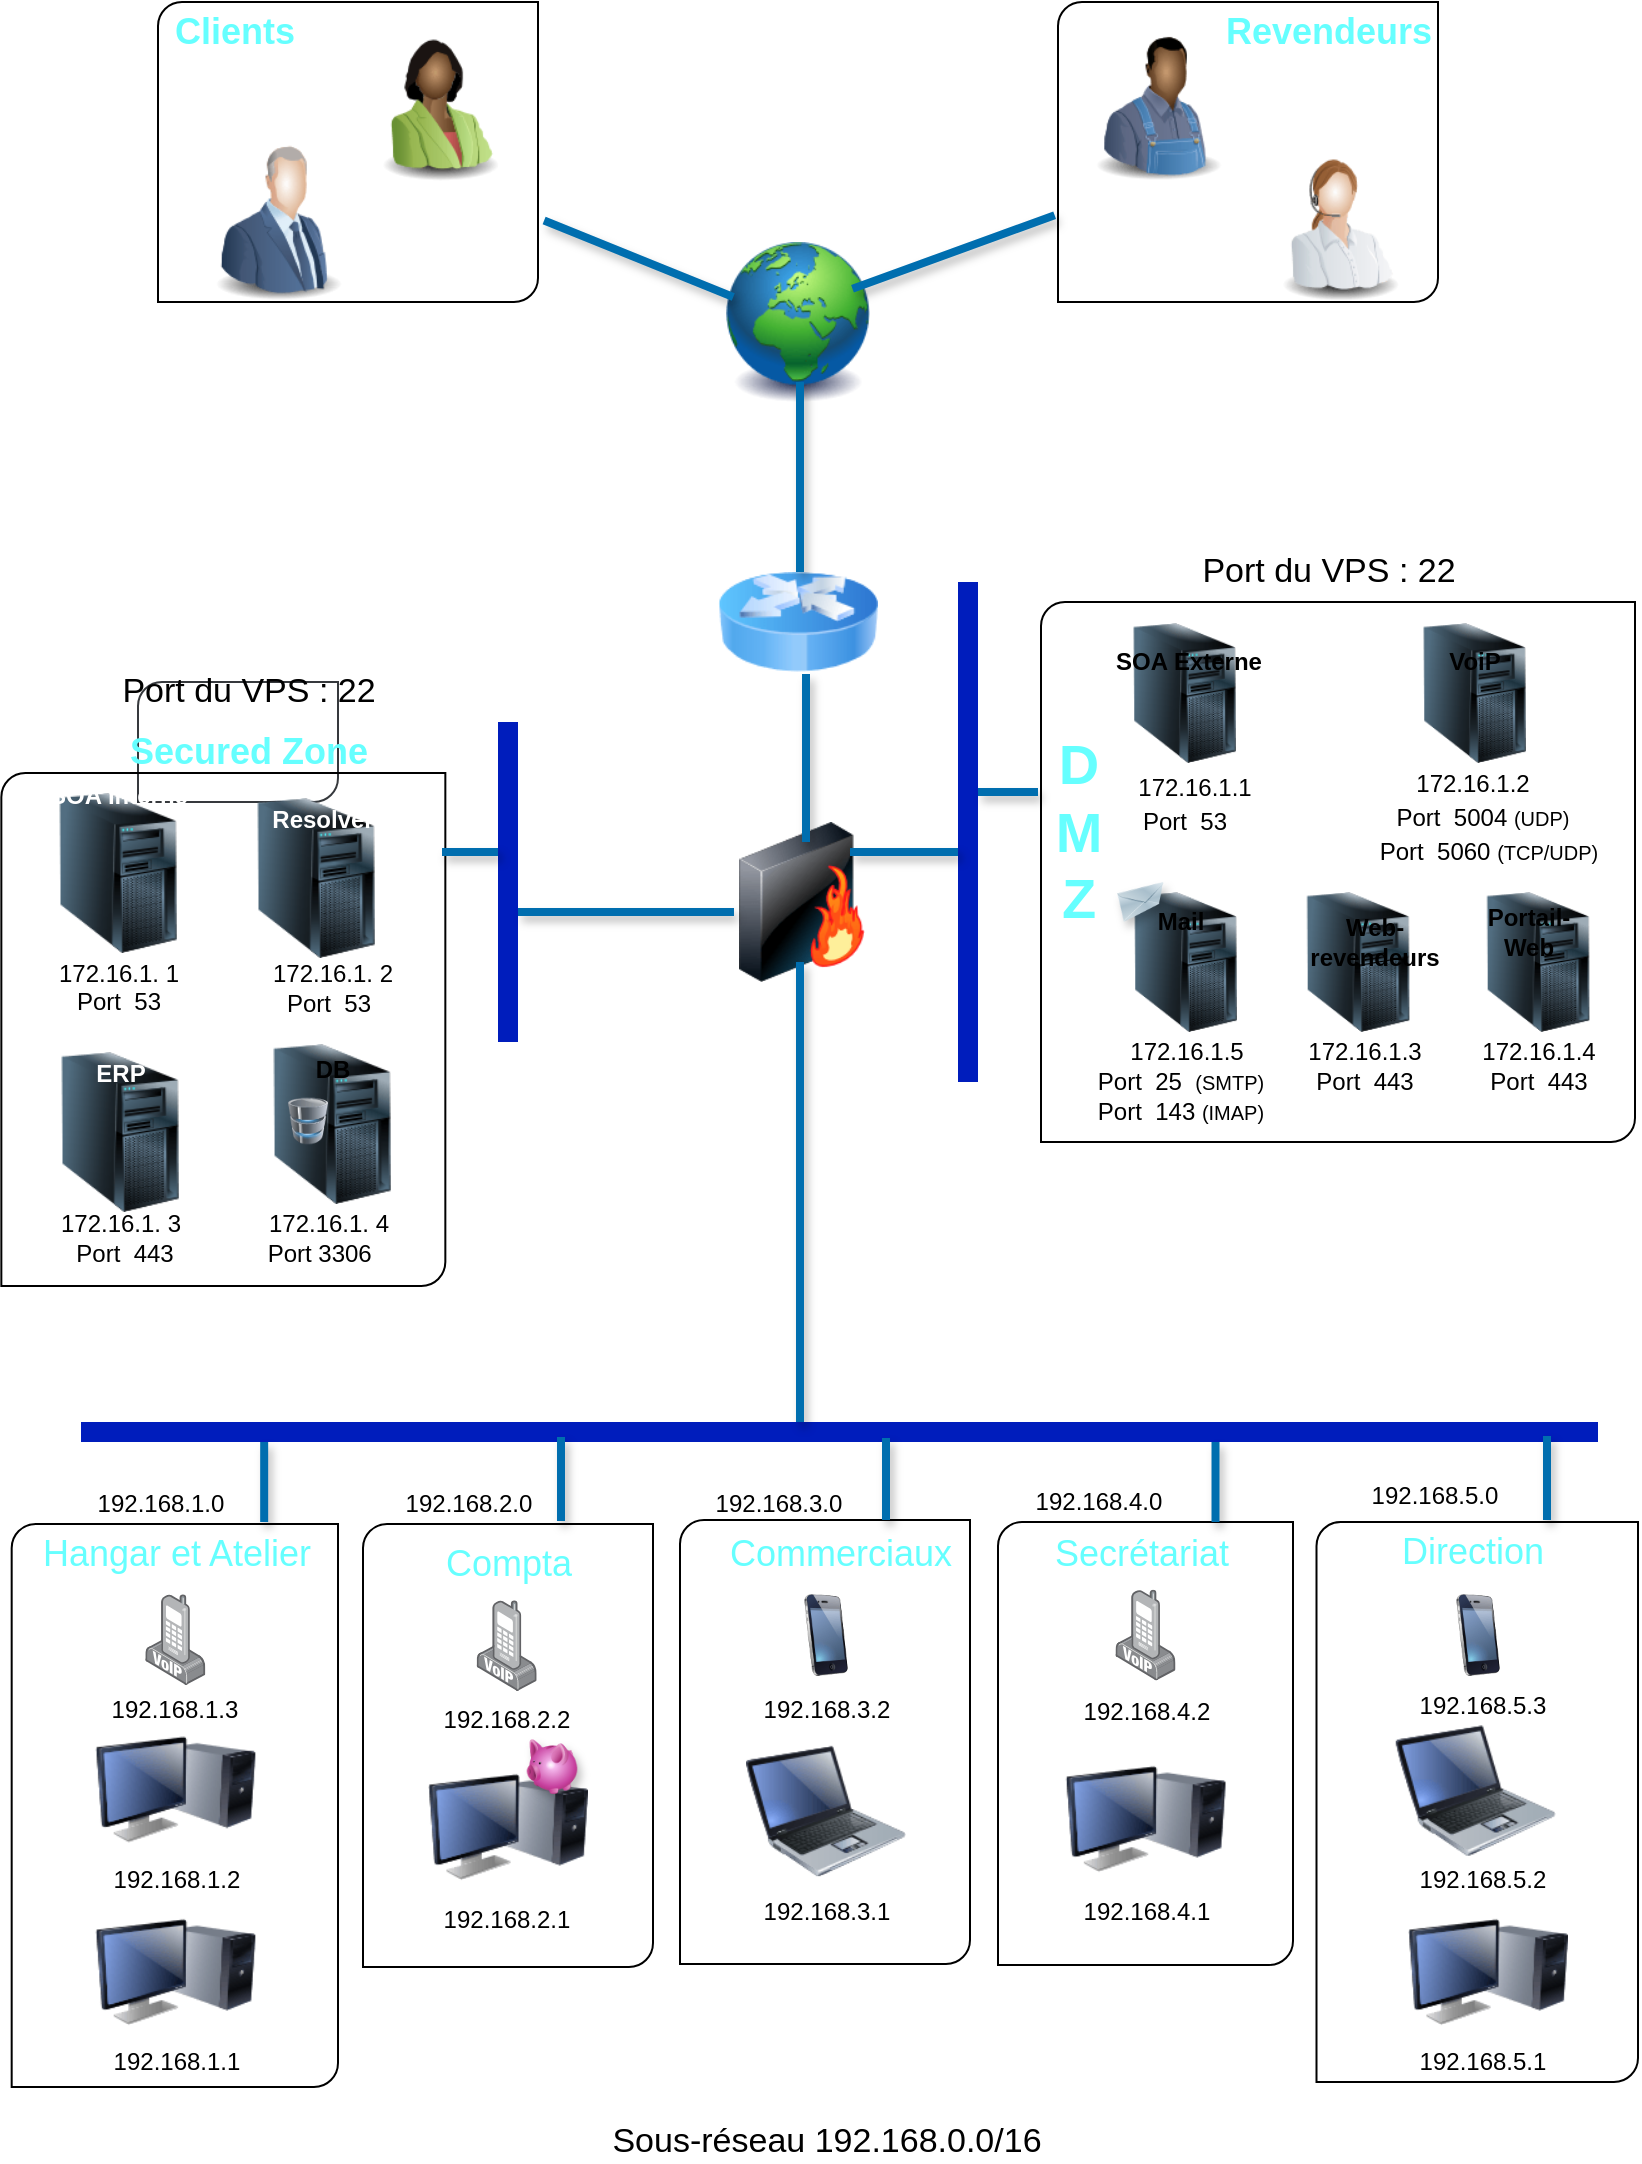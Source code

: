 <mxfile>
    <diagram id="BTGCz34x97Jdm9kKE40l" name="Page-1">
        <mxGraphModel dx="1204" dy="910" grid="1" gridSize="10" guides="1" tooltips="1" connect="1" arrows="1" fold="1" page="1" pageScale="1" pageWidth="827" pageHeight="1169" background="none" math="0" shadow="0">
            <root>
                <mxCell id="0"/>
                <mxCell id="1" parent="0"/>
                <mxCell id="4" value="" style="image;html=1;image=img/lib/clip_art/computers/Server_Tower_128x128.png;rounded=0;" parent="1" vertex="1">
                    <mxGeometry x="20" y="405.5" width="80" height="80" as="geometry"/>
                </mxCell>
                <mxCell id="5" value="" style="image;html=1;image=img/lib/clip_art/computers/Server_Tower_128x128.png;rounded=0;" parent="1" vertex="1">
                    <mxGeometry x="127" y="531" width="80" height="80" as="geometry"/>
                </mxCell>
                <mxCell id="13" value="" style="image;html=1;image=img/lib/clip_art/general/Earth_globe_128x128.png;rounded=0;" parent="1" vertex="1">
                    <mxGeometry x="360" y="130" width="80" height="80" as="geometry"/>
                </mxCell>
                <mxCell id="14" value="" style="image;html=1;image=img/lib/clip_art/networking/Router_Icon_128x128.png;rounded=0;" parent="1" vertex="1">
                    <mxGeometry x="360" y="280" width="80" height="80" as="geometry"/>
                </mxCell>
                <mxCell id="19" value="" style="image;html=1;image=img/lib/clip_art/networking/Firewall-page1_128x128.png;rounded=0;" parent="1" vertex="1">
                    <mxGeometry x="360" y="420" width="84" height="80" as="geometry"/>
                </mxCell>
                <mxCell id="43" value="" style="image;html=1;image=img/lib/clip_art/computers/Server_Tower_128x128.png;rounded=0;" parent="1" vertex="1">
                    <mxGeometry x="21" y="535" width="80" height="80" as="geometry"/>
                </mxCell>
                <mxCell id="46" value="" style="verticalLabelPosition=bottom;verticalAlign=top;html=1;shape=mxgraph.basic.diag_round_rect;dx=6;textOpacity=0;rounded=0;" parent="1" vertex="1">
                    <mxGeometry x="80" y="10" width="190" height="150" as="geometry"/>
                </mxCell>
                <mxCell id="48" value="" style="image;html=1;image=img/lib/clip_art/people/Suit_Woman_Green_Black_128x128.png;rounded=0;" parent="1" vertex="1">
                    <mxGeometry x="180" y="20" width="80" height="80" as="geometry"/>
                </mxCell>
                <mxCell id="49" value="" style="image;html=1;image=img/lib/clip_art/people/Suit_Man_Blue_128x128.png;rounded=0;" parent="1" vertex="1">
                    <mxGeometry x="100" y="80" width="80" height="80" as="geometry"/>
                </mxCell>
                <mxCell id="51" value="" style="verticalLabelPosition=bottom;verticalAlign=top;html=1;shape=mxgraph.basic.diag_round_rect;dx=6;textOpacity=0;rounded=0;" parent="1" vertex="1">
                    <mxGeometry x="530" y="10" width="190" height="150" as="geometry"/>
                </mxCell>
                <mxCell id="52" value="" style="image;html=1;image=img/lib/clip_art/people/Farmer_Man_Black_128x128.png;rounded=0;" parent="1" vertex="1">
                    <mxGeometry x="540" y="20" width="80" height="80" as="geometry"/>
                </mxCell>
                <mxCell id="53" value="" style="image;html=1;image=img/lib/clip_art/people/Telesales_Woman_128x128.png;rounded=0;" parent="1" vertex="1">
                    <mxGeometry x="630" y="80" width="80" height="80" as="geometry"/>
                </mxCell>
                <mxCell id="54" value="" style="verticalLabelPosition=bottom;verticalAlign=top;html=1;shape=mxgraph.basic.diag_round_rect;dx=6;fillColor=none;strokeColor=#36393d;rounded=0;" parent="1" vertex="1">
                    <mxGeometry x="70" y="350" width="100" height="60" as="geometry"/>
                </mxCell>
                <mxCell id="56" value="Secured Zone" style="text;html=1;align=center;verticalAlign=middle;resizable=0;points=[];autosize=1;strokeColor=none;fillColor=none;fontStyle=1;fontSize=18;fontColor=#66FFFF;rounded=0;" parent="1" vertex="1">
                    <mxGeometry x="60" y="370" width="130" height="30" as="geometry"/>
                </mxCell>
                <mxCell id="57" value="" style="verticalLabelPosition=bottom;verticalAlign=top;html=1;shape=mxgraph.basic.diag_round_rect;dx=6;fillColor=none;rounded=0;" parent="1" vertex="1">
                    <mxGeometry x="521.5" y="310" width="297" height="270" as="geometry"/>
                </mxCell>
                <mxCell id="58" value="D&lt;br style=&quot;font-size: 28px;&quot;&gt;M&lt;br style=&quot;font-size: 28px;&quot;&gt;Z" style="text;html=1;align=center;verticalAlign=middle;resizable=0;points=[];autosize=1;strokeColor=none;fillColor=none;shadow=0;fontSize=28;fontStyle=1;fontColor=#66FFFF;rounded=0;" parent="1" vertex="1">
                    <mxGeometry x="520" y="370" width="40" height="110" as="geometry"/>
                </mxCell>
                <mxCell id="60" value="" style="verticalLabelPosition=bottom;verticalAlign=top;html=1;shape=mxgraph.basic.diag_round_rect;dx=6;shadow=0;fontSize=28;fillColor=none;rounded=0;" parent="1" vertex="1">
                    <mxGeometry x="1.67" y="395.5" width="222" height="256.5" as="geometry"/>
                </mxCell>
                <mxCell id="61" value="Clients" style="text;html=1;align=center;verticalAlign=middle;resizable=0;points=[];autosize=1;strokeColor=none;fillColor=none;fontSize=18;fontColor=#66FFFF;fontStyle=1;rounded=0;" parent="1" vertex="1">
                    <mxGeometry x="78" y="10" width="80" height="30" as="geometry"/>
                </mxCell>
                <mxCell id="62" value="Revendeurs" style="text;html=1;align=center;verticalAlign=middle;resizable=0;points=[];autosize=1;strokeColor=none;fillColor=none;fontSize=18;fontColor=#66FFFF;fontStyle=1;rounded=0;" parent="1" vertex="1">
                    <mxGeometry x="605" y="10" width="120" height="30" as="geometry"/>
                </mxCell>
                <mxCell id="66" value="" style="image;html=1;image=img/lib/clip_art/computers/Server_Tower_128x128.png;shadow=0;fontSize=18;fontColor=#66FFFF;fillColor=none;rounded=0;" parent="1" vertex="1">
                    <mxGeometry x="119" y="408" width="80" height="80" as="geometry"/>
                </mxCell>
                <mxCell id="71" value="" style="verticalLabelPosition=bottom;verticalAlign=top;html=1;shape=mxgraph.basic.diag_round_rect;dx=6;shadow=0;fontSize=18;fontColor=#66FFFF;fillColor=none;rounded=0;" parent="1" vertex="1">
                    <mxGeometry x="500" y="770" width="147.5" height="221.5" as="geometry"/>
                </mxCell>
                <mxCell id="72" value="" style="image;html=1;image=img/lib/clip_art/computers/Monitor_Tower_128x128.png;rounded=0;" parent="1" vertex="1">
                    <mxGeometry x="533.75" y="878.5" width="80" height="80" as="geometry"/>
                </mxCell>
                <mxCell id="74" value="Secrétariat&amp;nbsp;" style="text;html=1;align=center;verticalAlign=middle;resizable=0;points=[];autosize=1;strokeColor=none;fillColor=none;fontSize=18;fontColor=#66FFFF;rounded=0;" parent="1" vertex="1">
                    <mxGeometry x="518.75" y="771" width="110" height="30" as="geometry"/>
                </mxCell>
                <mxCell id="77" value="Commerciaux" style="text;html=1;align=center;verticalAlign=middle;resizable=0;points=[];autosize=1;strokeColor=none;fillColor=none;fontSize=18;fontColor=#66FFFF;rounded=0;" parent="1" vertex="1">
                    <mxGeometry x="355.75" y="771" width="130" height="30" as="geometry"/>
                </mxCell>
                <mxCell id="78" value="" style="verticalLabelPosition=bottom;verticalAlign=top;html=1;shape=mxgraph.basic.diag_round_rect;dx=6;shadow=0;fontSize=18;fontColor=#66FFFF;fillColor=none;rounded=0;" parent="1" vertex="1">
                    <mxGeometry x="6.84" y="771" width="163.16" height="281.5" as="geometry"/>
                </mxCell>
                <mxCell id="79" value="" style="image;html=1;image=img/lib/clip_art/computers/Monitor_Tower_128x128.png;rounded=0;" parent="1" vertex="1">
                    <mxGeometry x="48.67" y="955" width="80" height="80" as="geometry"/>
                </mxCell>
                <mxCell id="80" value="" style="image;html=1;image=img/lib/clip_art/computers/Monitor_Tower_128x128.png;rounded=0;" parent="1" vertex="1">
                    <mxGeometry x="48.67" y="863.75" width="80" height="80" as="geometry"/>
                </mxCell>
                <mxCell id="81" value="Hangar et Atelier" style="text;html=1;align=center;verticalAlign=middle;resizable=0;points=[];autosize=1;strokeColor=none;fillColor=none;fontSize=18;fontColor=#66FFFF;rounded=0;" parent="1" vertex="1">
                    <mxGeometry x="13.67" y="771" width="150" height="30" as="geometry"/>
                </mxCell>
                <mxCell id="82" value="" style="verticalLabelPosition=bottom;verticalAlign=top;html=1;shape=mxgraph.basic.diag_round_rect;dx=6;shadow=0;fontSize=18;fontColor=#66FFFF;fillColor=none;rounded=0;" parent="1" vertex="1">
                    <mxGeometry x="182.5" y="771" width="145" height="221.5" as="geometry"/>
                </mxCell>
                <mxCell id="83" value="" style="image;html=1;image=img/lib/clip_art/computers/Monitor_Tower_128x128.png;rounded=0;" parent="1" vertex="1">
                    <mxGeometry x="215.0" y="882.5" width="80" height="80" as="geometry"/>
                </mxCell>
                <mxCell id="84" value="" style="verticalLabelPosition=bottom;verticalAlign=top;html=1;shape=mxgraph.basic.diag_round_rect;dx=6;shadow=0;fontSize=18;fontColor=#66FFFF;fillColor=none;rounded=0;" parent="1" vertex="1">
                    <mxGeometry x="341" y="769" width="145" height="222" as="geometry"/>
                </mxCell>
                <mxCell id="86" value="" style="image;html=1;image=img/lib/clip_art/telecommunication/iPhone_128x128.png;rounded=0;" parent="1" vertex="1">
                    <mxGeometry x="399" y="806" width="30" height="41" as="geometry"/>
                </mxCell>
                <mxCell id="87" value="" style="image;html=1;image=img/lib/clip_art/computers/Laptop_128x128.png;shadow=0;fontSize=18;fontColor=#66FFFF;fillColor=none;rounded=0;" parent="1" vertex="1">
                    <mxGeometry x="374" y="874" width="80" height="81" as="geometry"/>
                </mxCell>
                <mxCell id="88" value="Compta" style="text;html=1;align=center;verticalAlign=middle;resizable=0;points=[];autosize=1;strokeColor=none;fillColor=none;fontSize=18;fontColor=#66FFFF;rounded=0;" parent="1" vertex="1">
                    <mxGeometry x="215.0" y="776" width="80" height="30" as="geometry"/>
                </mxCell>
                <mxCell id="119" value="" style="line;strokeWidth=10;direction=south;html=1;shadow=0;fontSize=18;fontColor=#ffffff;fillColor=#0050ef;strokeColor=#001DBC;" parent="1" vertex="1">
                    <mxGeometry x="480" y="300" width="10" height="250" as="geometry"/>
                </mxCell>
                <mxCell id="121" value="" style="line;strokeWidth=10;direction=west;html=1;shadow=0;fontSize=18;fontColor=#ffffff;fillColor=#0050ef;strokeColor=#001DBC;" parent="1" vertex="1">
                    <mxGeometry x="41.5" y="720" width="758.5" height="10" as="geometry"/>
                </mxCell>
                <mxCell id="122" value="" style="line;strokeWidth=10;direction=south;html=1;shadow=0;fontSize=18;fontColor=#ffffff;fillColor=#0050ef;strokeColor=#001DBC;" parent="1" vertex="1">
                    <mxGeometry x="250" y="370" width="10" height="160" as="geometry"/>
                </mxCell>
                <mxCell id="140" value="" style="line;strokeWidth=4;direction=south;html=1;perimeter=backbonePerimeter;points=[];outlineConnect=0;shadow=1;fontSize=18;fontColor=#ffffff;fillColor=#1ba1e2;sketch=0;strokeColor=#006EAF;" parent="1" vertex="1">
                    <mxGeometry x="396" y="200" width="10" height="95" as="geometry"/>
                </mxCell>
                <mxCell id="141" value="" style="line;strokeWidth=4;html=1;perimeter=backbonePerimeter;points=[];outlineConnect=0;shadow=1;sketch=0;fontSize=18;fontColor=#ffffff;fillColor=#1ba1e2;rotation=22;strokeColor=#006EAF;" parent="1" vertex="1">
                    <mxGeometry x="269.34" y="133.37" width="102" height="10" as="geometry"/>
                </mxCell>
                <mxCell id="144" value="" style="line;strokeWidth=4;html=1;perimeter=backbonePerimeter;points=[];outlineConnect=0;shadow=1;sketch=0;fontSize=18;fontColor=#ffffff;fillColor=#1ba1e2;strokeColor=#006EAF;" parent="1" vertex="1">
                    <mxGeometry x="260" y="460" width="108" height="10" as="geometry"/>
                </mxCell>
                <mxCell id="146" value="" style="line;strokeWidth=4;html=1;perimeter=backbonePerimeter;points=[];outlineConnect=0;shadow=1;sketch=0;fontSize=18;fontColor=#ffffff;fillColor=#1ba1e2;rotation=340;strokeColor=#006EAF;" parent="1" vertex="1">
                    <mxGeometry x="424" y="130" width="107.57" height="10" as="geometry"/>
                </mxCell>
                <mxCell id="147" value="" style="line;strokeWidth=4;html=1;perimeter=backbonePerimeter;points=[];outlineConnect=0;shadow=1;sketch=0;fontSize=18;fontColor=#ffffff;fillColor=#1ba1e2;strokeColor=#006EAF;" parent="1" vertex="1">
                    <mxGeometry x="490" y="400" width="30" height="10" as="geometry"/>
                </mxCell>
                <mxCell id="148" value="" style="line;strokeWidth=4;html=1;perimeter=backbonePerimeter;points=[];outlineConnect=0;shadow=1;sketch=0;fontSize=18;fontColor=#ffffff;fillColor=#1ba1e2;strokeColor=#006EAF;" parent="1" vertex="1">
                    <mxGeometry x="426" y="430" width="54" height="10" as="geometry"/>
                </mxCell>
                <mxCell id="149" value="" style="line;strokeWidth=4;html=1;perimeter=backbonePerimeter;points=[];outlineConnect=0;shadow=1;sketch=0;fontSize=18;fontColor=#ffffff;fillColor=#1ba1e2;strokeColor=#006EAF;direction=south;" parent="1" vertex="1">
                    <mxGeometry x="399" y="346" width="10" height="84" as="geometry"/>
                </mxCell>
                <mxCell id="159" value="" style="line;strokeWidth=4;html=1;perimeter=backbonePerimeter;points=[];outlineConnect=0;shadow=1;sketch=0;fontSize=18;fontColor=#ffffff;fillColor=#1ba1e2;strokeColor=#006EAF;" parent="1" vertex="1">
                    <mxGeometry x="222" y="430" width="28" height="10" as="geometry"/>
                </mxCell>
                <mxCell id="163" value="" style="line;strokeWidth=4;direction=south;html=1;perimeter=backbonePerimeter;points=[];outlineConnect=0;shadow=1;fontSize=18;fontColor=#ffffff;fillColor=#1ba1e2;sketch=0;strokeColor=#006EAF;" parent="1" vertex="1">
                    <mxGeometry x="396" y="490" width="10" height="230" as="geometry"/>
                </mxCell>
                <mxCell id="165" value="" style="line;strokeWidth=4;html=1;perimeter=backbonePerimeter;points=[];outlineConnect=0;shadow=1;sketch=0;fontSize=18;fontColor=#ffffff;fillColor=#1ba1e2;strokeColor=#006EAF;direction=south;" parent="1" vertex="1">
                    <mxGeometry x="603.75" y="730" width="10" height="40" as="geometry"/>
                </mxCell>
                <mxCell id="166" value="" style="line;strokeWidth=4;html=1;perimeter=backbonePerimeter;points=[];outlineConnect=0;shadow=1;sketch=0;fontSize=18;fontColor=#ffffff;fillColor=#1ba1e2;strokeColor=#006EAF;direction=south;" parent="1" vertex="1">
                    <mxGeometry x="279" y="727.5" width="5" height="42" as="geometry"/>
                </mxCell>
                <mxCell id="167" value="" style="line;strokeWidth=4;html=1;perimeter=backbonePerimeter;points=[];outlineConnect=0;shadow=1;sketch=0;fontSize=18;fontColor=#ffffff;fillColor=#1ba1e2;strokeColor=#006EAF;direction=south;" parent="1" vertex="1">
                    <mxGeometry x="440" y="728" width="8" height="41" as="geometry"/>
                </mxCell>
                <mxCell id="168" value="" style="line;strokeWidth=4;html=1;perimeter=backbonePerimeter;points=[];outlineConnect=0;shadow=1;sketch=0;fontSize=18;fontColor=#ffffff;fillColor=#1ba1e2;strokeColor=#006EAF;direction=south;" parent="1" vertex="1">
                    <mxGeometry x="116.17" y="730" width="33.83" height="40" as="geometry"/>
                </mxCell>
                <mxCell id="174" value="&lt;font color=&quot;#ffffff&quot; style=&quot;font-size: 12px&quot;&gt;&lt;b&gt;SOA Interne&lt;/b&gt;&lt;/font&gt;" style="text;html=1;align=center;verticalAlign=middle;resizable=0;points=[];autosize=1;strokeColor=none;fillColor=none;fontSize=14;fontColor=#CCFFFF;" parent="1" vertex="1">
                    <mxGeometry x="20" y="395.5" width="80" height="20" as="geometry"/>
                </mxCell>
                <mxCell id="175" value="&lt;font color=&quot;#ffffff&quot; style=&quot;font-size: 12px&quot;&gt;&lt;b&gt;ERP&lt;/b&gt;&lt;/font&gt;" style="text;html=1;align=center;verticalAlign=middle;resizable=0;points=[];autosize=1;strokeColor=none;fillColor=none;fontSize=14;fontColor=#CCFFFF;" parent="1" vertex="1">
                    <mxGeometry x="41" y="535" width="40" height="20" as="geometry"/>
                </mxCell>
                <mxCell id="177" value="&lt;font color=&quot;#ffffff&quot; style=&quot;font-size: 12px&quot;&gt;Resolver&lt;/font&gt;" style="text;html=1;align=center;verticalAlign=middle;resizable=0;points=[];autosize=1;strokeColor=none;fillColor=none;fontSize=14;fontColor=#CCFFFF;fontStyle=1" parent="1" vertex="1">
                    <mxGeometry x="127" y="408" width="70" height="20" as="geometry"/>
                </mxCell>
                <mxCell id="178" value="" style="image;html=1;image=img/lib/clip_art/finance/Piggy_Bank_128x128.png;shadow=1;sketch=0;fontSize=14;fontColor=#CCFFFF;strokeWidth=10;fillColor=none;flipH=1;" parent="1" vertex="1">
                    <mxGeometry x="260" y="878.5" width="34" height="27.5" as="geometry"/>
                </mxCell>
                <mxCell id="180" value="" style="points=[];aspect=fixed;html=1;align=center;shadow=0;dashed=0;image;image=img/lib/allied_telesis/computer_and_terminals/VOIP_IP_phone.svg;sketch=0;fontSize=14;fontColor=#CCFFFF;strokeWidth=10;fillColor=none;" parent="1" vertex="1">
                    <mxGeometry x="73.67" y="806.0" width="30" height="45.6" as="geometry"/>
                </mxCell>
                <mxCell id="181" value="" style="points=[];aspect=fixed;html=1;align=center;shadow=0;dashed=0;image;image=img/lib/allied_telesis/computer_and_terminals/VOIP_IP_phone.svg;sketch=0;fontSize=14;fontColor=#CCFFFF;strokeWidth=10;fillColor=none;" parent="1" vertex="1">
                    <mxGeometry x="239.34" y="809" width="30" height="45.6" as="geometry"/>
                </mxCell>
                <mxCell id="182" value="192.168.1.0" style="text;html=1;align=center;verticalAlign=middle;resizable=0;points=[];autosize=1;strokeColor=none;fillColor=none;" parent="1" vertex="1">
                    <mxGeometry x="41.0" y="751" width="80" height="20" as="geometry"/>
                </mxCell>
                <mxCell id="183" value="192.168.2.0" style="text;html=1;align=center;verticalAlign=middle;resizable=0;points=[];autosize=1;strokeColor=none;fillColor=none;" parent="1" vertex="1">
                    <mxGeometry x="195" y="751" width="80" height="20" as="geometry"/>
                </mxCell>
                <mxCell id="184" value="192.168.3.0" style="text;html=1;align=center;verticalAlign=middle;resizable=0;points=[];autosize=1;strokeColor=none;fillColor=none;" parent="1" vertex="1">
                    <mxGeometry x="350" y="751" width="80" height="20" as="geometry"/>
                </mxCell>
                <mxCell id="186" value="192.168.4.0" style="text;html=1;align=center;verticalAlign=middle;resizable=0;points=[];autosize=1;strokeColor=none;fillColor=none;" parent="1" vertex="1">
                    <mxGeometry x="510.0" y="749.5" width="80" height="20" as="geometry"/>
                </mxCell>
                <mxCell id="189" value="172.16.1.4" style="text;html=1;align=center;verticalAlign=middle;resizable=0;points=[];autosize=1;strokeColor=none;fillColor=none;" parent="1" vertex="1">
                    <mxGeometry x="735" y="525" width="70" height="20" as="geometry"/>
                </mxCell>
                <mxCell id="191" value="172.16.1. 1" style="text;html=1;align=center;verticalAlign=middle;resizable=0;points=[];autosize=1;strokeColor=none;fillColor=none;" parent="1" vertex="1">
                    <mxGeometry x="20" y="485.5" width="80" height="20" as="geometry"/>
                </mxCell>
                <mxCell id="193" value="172.16.1.1" style="text;html=1;align=center;verticalAlign=middle;resizable=0;points=[];autosize=1;strokeColor=none;fillColor=none;" parent="1" vertex="1">
                    <mxGeometry x="563.25" y="392.5" width="70" height="20" as="geometry"/>
                </mxCell>
                <mxCell id="194" value="172.16.1.2" style="text;html=1;align=center;verticalAlign=middle;resizable=0;points=[];autosize=1;strokeColor=none;fillColor=none;" parent="1" vertex="1">
                    <mxGeometry x="702" y="390.5" width="70" height="20" as="geometry"/>
                </mxCell>
                <mxCell id="195" value="172.16.1. 4" style="text;html=1;align=center;verticalAlign=middle;resizable=0;points=[];autosize=1;strokeColor=none;fillColor=none;" parent="1" vertex="1">
                    <mxGeometry x="125" y="611" width="80" height="20" as="geometry"/>
                </mxCell>
                <mxCell id="196" value="172.16.1. 2" style="text;html=1;align=center;verticalAlign=middle;resizable=0;points=[];autosize=1;strokeColor=none;fillColor=none;" parent="1" vertex="1">
                    <mxGeometry x="127" y="485.5" width="80" height="20" as="geometry"/>
                </mxCell>
                <mxCell id="198" value="172.16.1. 3" style="text;html=1;align=center;verticalAlign=middle;resizable=0;points=[];autosize=1;strokeColor=none;fillColor=none;" parent="1" vertex="1">
                    <mxGeometry x="21" y="611" width="80" height="20" as="geometry"/>
                </mxCell>
                <mxCell id="200" value="" style="image;html=1;image=img/lib/clip_art/computers/Server_Tower_128x128.png;shadow=0;fontSize=18;fontColor=#66FFFF;fillColor=none;rounded=0;" parent="1" vertex="1">
                    <mxGeometry x="553.75" y="455" width="80" height="70" as="geometry"/>
                </mxCell>
                <mxCell id="202" value="" style="image;html=1;image=img/lib/clip_art/computers/Server_Tower_128x128.png;shadow=0;fontSize=18;fontColor=#66FFFF;fillColor=none;rounded=0;" parent="1" vertex="1">
                    <mxGeometry x="553.25" y="320.5" width="80" height="70" as="geometry"/>
                </mxCell>
                <mxCell id="203" value="" style="image;html=1;image=img/lib/clip_art/computers/Server_Tower_128x128.png;shadow=0;fontSize=18;fontColor=#66FFFF;fillColor=none;rounded=0;" parent="1" vertex="1">
                    <mxGeometry x="698.25" y="320.5" width="80" height="70" as="geometry"/>
                </mxCell>
                <mxCell id="204" value="" style="image;html=1;image=img/lib/clip_art/computers/Server_Tower_128x128.png;shadow=0;fontSize=18;fontColor=#66FFFF;fillColor=none;rounded=0;" parent="1" vertex="1">
                    <mxGeometry x="730" y="455" width="80" height="70" as="geometry"/>
                </mxCell>
                <mxCell id="205" value="&lt;b&gt;Portail-&lt;br&gt;Web&lt;/b&gt;" style="text;html=1;align=center;verticalAlign=middle;resizable=0;points=[];autosize=1;strokeColor=none;fillColor=none;fontSize=12;" parent="1" vertex="1">
                    <mxGeometry x="735" y="460" width="60" height="30" as="geometry"/>
                </mxCell>
                <mxCell id="206" value="&lt;b&gt;SOA Externe&lt;/b&gt;" style="text;html=1;align=center;verticalAlign=middle;resizable=0;points=[];autosize=1;strokeColor=none;fillColor=none;fontSize=12;" parent="1" vertex="1">
                    <mxGeometry x="550" y="330" width="90" height="20" as="geometry"/>
                </mxCell>
                <mxCell id="207" value="&lt;b&gt;VoiP&lt;/b&gt;" style="text;html=1;align=center;verticalAlign=middle;resizable=0;points=[];autosize=1;strokeColor=none;fillColor=none;fontSize=12;" parent="1" vertex="1">
                    <mxGeometry x="718.25" y="330" width="40" height="20" as="geometry"/>
                </mxCell>
                <mxCell id="209" value="" style="image;html=1;image=img/lib/clip_art/networking/Email_128x128.png;shadow=1;sketch=0;fontSize=18;fontColor=#66FFFF;strokeWidth=10;fillColor=none;" parent="1" vertex="1">
                    <mxGeometry x="553.75" y="450" width="35" height="20" as="geometry"/>
                </mxCell>
                <mxCell id="210" value="&lt;b&gt;Mail&lt;/b&gt;" style="text;html=1;align=center;verticalAlign=middle;resizable=0;points=[];autosize=1;strokeColor=none;fillColor=none;fontSize=12;" parent="1" vertex="1">
                    <mxGeometry x="571" y="460" width="40" height="20" as="geometry"/>
                </mxCell>
                <mxCell id="211" value="172.16.1.5" style="text;html=1;align=center;verticalAlign=middle;resizable=0;points=[];autosize=1;strokeColor=none;fillColor=none;" parent="1" vertex="1">
                    <mxGeometry x="558.75" y="525" width="70" height="20" as="geometry"/>
                </mxCell>
                <mxCell id="212" value="" style="image;html=1;image=img/lib/clip_art/computers/Server_Tower_128x128.png;shadow=0;fontSize=18;fontColor=#66FFFF;fillColor=none;rounded=0;" parent="1" vertex="1">
                    <mxGeometry x="640" y="455" width="80" height="70" as="geometry"/>
                </mxCell>
                <mxCell id="213" value="172.16.1.3" style="text;html=1;align=center;verticalAlign=middle;resizable=0;points=[];autosize=1;strokeColor=none;fillColor=none;" parent="1" vertex="1">
                    <mxGeometry x="648.25" y="525" width="70" height="20" as="geometry"/>
                </mxCell>
                <mxCell id="214" value="&lt;b&gt;Web-&lt;br&gt;revendeurs&lt;/b&gt;" style="text;html=1;align=center;verticalAlign=middle;resizable=0;points=[];autosize=1;strokeColor=none;fillColor=none;fontSize=12;" parent="1" vertex="1">
                    <mxGeometry x="648.25" y="465" width="80" height="30" as="geometry"/>
                </mxCell>
                <mxCell id="215" value="" style="image;html=1;image=img/lib/clip_art/computers/Database_128x128.png;fontSize=12;" parent="1" vertex="1">
                    <mxGeometry x="145" y="549.5" width="20" height="40" as="geometry"/>
                </mxCell>
                <mxCell id="216" value="&lt;b&gt;DB&lt;/b&gt;" style="text;html=1;align=center;verticalAlign=middle;resizable=0;points=[];autosize=1;strokeColor=none;fillColor=none;fontSize=12;" parent="1" vertex="1">
                    <mxGeometry x="152" y="533.5" width="30" height="20" as="geometry"/>
                </mxCell>
                <mxCell id="217" value="Port 3306&amp;nbsp;" style="text;html=1;align=center;verticalAlign=middle;resizable=0;points=[];autosize=1;strokeColor=none;fillColor=none;" parent="1" vertex="1">
                    <mxGeometry x="127" y="626" width="70" height="20" as="geometry"/>
                </mxCell>
                <mxCell id="218" value="Port&amp;nbsp; 443" style="text;html=1;align=center;verticalAlign=middle;resizable=0;points=[];autosize=1;strokeColor=none;fillColor=none;" parent="1" vertex="1">
                    <mxGeometry x="33" y="626" width="60" height="20" as="geometry"/>
                </mxCell>
                <mxCell id="219" value="Port&amp;nbsp; 53" style="text;html=1;align=center;verticalAlign=middle;resizable=0;points=[];autosize=1;strokeColor=none;fillColor=none;" parent="1" vertex="1">
                    <mxGeometry x="135" y="500.5" width="60" height="20" as="geometry"/>
                </mxCell>
                <mxCell id="221" value="Port&amp;nbsp; 53" style="text;html=1;align=center;verticalAlign=middle;resizable=0;points=[];autosize=1;strokeColor=none;fillColor=none;" parent="1" vertex="1">
                    <mxGeometry x="30" y="500" width="60" height="20" as="geometry"/>
                </mxCell>
                <mxCell id="222" value="Port&amp;nbsp; 53" style="text;html=1;align=center;verticalAlign=middle;resizable=0;points=[];autosize=1;strokeColor=none;fillColor=none;" parent="1" vertex="1">
                    <mxGeometry x="563.25" y="410" width="60" height="20" as="geometry"/>
                </mxCell>
                <mxCell id="223" value="Port&amp;nbsp; 5004 &lt;font style=&quot;font-size: 10px&quot;&gt;(UDP)&lt;/font&gt;" style="text;html=1;align=center;verticalAlign=middle;resizable=0;points=[];autosize=1;strokeColor=none;fillColor=none;" parent="1" vertex="1">
                    <mxGeometry x="692" y="408" width="100" height="20" as="geometry"/>
                </mxCell>
                <mxCell id="224" value="Port&amp;nbsp; 443" style="text;html=1;align=center;verticalAlign=middle;resizable=0;points=[];autosize=1;strokeColor=none;fillColor=none;" parent="1" vertex="1">
                    <mxGeometry x="653.25" y="540" width="60" height="20" as="geometry"/>
                </mxCell>
                <mxCell id="226" value="Port&amp;nbsp; 25&amp;nbsp; &lt;font style=&quot;font-size: 10px&quot;&gt;(SMTP)&lt;/font&gt;" style="text;html=1;align=center;verticalAlign=middle;resizable=0;points=[];autosize=1;strokeColor=none;fillColor=none;" parent="1" vertex="1">
                    <mxGeometry x="541" y="540" width="100" height="20" as="geometry"/>
                </mxCell>
                <mxCell id="227" value="Port&amp;nbsp; 443" style="text;html=1;align=center;verticalAlign=middle;resizable=0;points=[];autosize=1;strokeColor=none;fillColor=none;" parent="1" vertex="1">
                    <mxGeometry x="740" y="540" width="60" height="20" as="geometry"/>
                </mxCell>
                <mxCell id="228" value="Port&amp;nbsp; 143 &lt;font style=&quot;font-size: 10px&quot;&gt;&lt;font style=&quot;font-size: 10px&quot;&gt;(IMAP&lt;/font&gt;)&lt;/font&gt;" style="text;html=1;align=center;verticalAlign=middle;resizable=0;points=[];autosize=1;strokeColor=none;fillColor=none;" parent="1" vertex="1">
                    <mxGeometry x="541" y="555" width="100" height="20" as="geometry"/>
                </mxCell>
                <mxCell id="230" value="&lt;font style=&quot;font-size: 17px&quot;&gt;Sous-réseau 192.168.0.0/16&lt;/font&gt;" style="text;html=1;align=center;verticalAlign=middle;resizable=0;points=[];autosize=1;strokeColor=none;fillColor=none;" parent="1" vertex="1">
                    <mxGeometry x="299" y="1070" width="230" height="20" as="geometry"/>
                </mxCell>
                <mxCell id="231" value="Port du VPS : 22" style="text;html=1;align=center;verticalAlign=middle;resizable=0;points=[];autosize=1;strokeColor=none;fillColor=none;fontSize=17;" parent="1" vertex="1">
                    <mxGeometry x="55" y="340" width="140" height="30" as="geometry"/>
                </mxCell>
                <mxCell id="232" value="Port du VPS : 22" style="text;html=1;align=center;verticalAlign=middle;resizable=0;points=[];autosize=1;strokeColor=none;fillColor=none;fontSize=17;" parent="1" vertex="1">
                    <mxGeometry x="595" y="280" width="140" height="30" as="geometry"/>
                </mxCell>
                <mxCell id="233" value="Port&amp;nbsp; 5060&amp;nbsp;&lt;font style=&quot;font-size: 10px&quot;&gt;(TCP/UDP)&lt;/font&gt;" style="text;html=1;align=center;verticalAlign=middle;resizable=0;points=[];autosize=1;strokeColor=none;fillColor=none;" parent="1" vertex="1">
                    <mxGeometry x="685" y="425" width="120" height="20" as="geometry"/>
                </mxCell>
                <mxCell id="234" value="192.168.4.1" style="text;html=1;align=center;verticalAlign=middle;resizable=0;points=[];autosize=1;strokeColor=none;fillColor=none;" parent="1" vertex="1">
                    <mxGeometry x="533.75" y="955" width="80" height="20" as="geometry"/>
                </mxCell>
                <mxCell id="239" value="" style="verticalLabelPosition=bottom;verticalAlign=top;html=1;shape=mxgraph.basic.diag_round_rect;dx=6;shadow=0;fontSize=18;fontColor=#66FFFF;fillColor=none;rounded=0;" parent="1" vertex="1">
                    <mxGeometry x="659.25" y="770" width="160.75" height="280" as="geometry"/>
                </mxCell>
                <mxCell id="240" value="" style="line;strokeWidth=4;html=1;perimeter=backbonePerimeter;points=[];outlineConnect=0;shadow=1;sketch=0;fontSize=18;fontColor=#ffffff;fillColor=#1ba1e2;strokeColor=#006EAF;direction=south;" parent="1" vertex="1">
                    <mxGeometry x="772" y="727" width="5" height="42" as="geometry"/>
                </mxCell>
                <mxCell id="241" value="192.168.5.0" style="text;html=1;align=center;verticalAlign=middle;resizable=0;points=[];autosize=1;strokeColor=none;fillColor=none;" parent="1" vertex="1">
                    <mxGeometry x="678.25" y="747" width="80" height="20" as="geometry"/>
                </mxCell>
                <mxCell id="242" value="" style="image;html=1;image=img/lib/clip_art/telecommunication/iPhone_128x128.png;rounded=0;" parent="1" vertex="1">
                    <mxGeometry x="725" y="806" width="30" height="41" as="geometry"/>
                </mxCell>
                <mxCell id="244" value="Direction" style="text;html=1;align=center;verticalAlign=middle;resizable=0;points=[];autosize=1;strokeColor=none;fillColor=none;fontSize=18;fontColor=#66FFFF;rounded=0;" parent="1" vertex="1">
                    <mxGeometry x="692" y="770" width="90" height="30" as="geometry"/>
                </mxCell>
                <mxCell id="245" value="" style="image;html=1;image=img/lib/clip_art/computers/Laptop_128x128.png;shadow=0;fontSize=18;fontColor=#66FFFF;fillColor=none;rounded=0;" parent="1" vertex="1">
                    <mxGeometry x="698.88" y="863.75" width="80" height="81" as="geometry"/>
                </mxCell>
                <mxCell id="246" value="" style="image;html=1;image=img/lib/clip_art/computers/Monitor_Tower_128x128.png;rounded=0;" parent="1" vertex="1">
                    <mxGeometry x="705" y="955" width="80" height="80" as="geometry"/>
                </mxCell>
                <mxCell id="247" value="" style="points=[];aspect=fixed;html=1;align=center;shadow=0;dashed=0;image;image=img/lib/allied_telesis/computer_and_terminals/VOIP_IP_phone.svg;sketch=0;fontSize=14;fontColor=#CCFFFF;strokeWidth=10;fillColor=none;" parent="1" vertex="1">
                    <mxGeometry x="558.75" y="803.7" width="30" height="45.6" as="geometry"/>
                </mxCell>
                <mxCell id="248" value="192.168.3.1" style="text;html=1;align=center;verticalAlign=middle;resizable=0;points=[];autosize=1;strokeColor=none;fillColor=none;" parent="1" vertex="1">
                    <mxGeometry x="374" y="955" width="80" height="20" as="geometry"/>
                </mxCell>
                <mxCell id="249" value="192.168.2.1" style="text;html=1;align=center;verticalAlign=middle;resizable=0;points=[];autosize=1;strokeColor=none;fillColor=none;" parent="1" vertex="1">
                    <mxGeometry x="214" y="959" width="80" height="20" as="geometry"/>
                </mxCell>
                <mxCell id="250" value="192.168.1.2" style="text;html=1;align=center;verticalAlign=middle;resizable=0;points=[];autosize=1;strokeColor=none;fillColor=none;" parent="1" vertex="1">
                    <mxGeometry x="48.67" y="938.5" width="80" height="20" as="geometry"/>
                </mxCell>
                <mxCell id="251" value="192.168.1.1" style="text;html=1;align=center;verticalAlign=middle;resizable=0;points=[];autosize=1;strokeColor=none;fillColor=none;" parent="1" vertex="1">
                    <mxGeometry x="48.67" y="1030" width="80" height="20" as="geometry"/>
                </mxCell>
                <mxCell id="252" value="192.168.5.1" style="text;html=1;align=center;verticalAlign=middle;resizable=0;points=[];autosize=1;strokeColor=none;fillColor=none;" parent="1" vertex="1">
                    <mxGeometry x="702" y="1030" width="80" height="20" as="geometry"/>
                </mxCell>
                <mxCell id="253" value="192.168.5.2" style="text;html=1;align=center;verticalAlign=middle;resizable=0;points=[];autosize=1;strokeColor=none;fillColor=none;" parent="1" vertex="1">
                    <mxGeometry x="702" y="938.5" width="80" height="20" as="geometry"/>
                </mxCell>
                <mxCell id="254" value="192.168.5.3" style="text;html=1;align=center;verticalAlign=middle;resizable=0;points=[];autosize=1;strokeColor=none;fillColor=none;" parent="1" vertex="1">
                    <mxGeometry x="702" y="851.6" width="80" height="20" as="geometry"/>
                </mxCell>
                <mxCell id="255" value="192.168.4.2" style="text;html=1;align=center;verticalAlign=middle;resizable=0;points=[];autosize=1;strokeColor=none;fillColor=none;" parent="1" vertex="1">
                    <mxGeometry x="533.75" y="854.6" width="80" height="20" as="geometry"/>
                </mxCell>
                <mxCell id="256" value="192.168.3.2" style="text;html=1;align=center;verticalAlign=middle;resizable=0;points=[];autosize=1;strokeColor=none;fillColor=none;" parent="1" vertex="1">
                    <mxGeometry x="374" y="854" width="80" height="20" as="geometry"/>
                </mxCell>
                <mxCell id="257" value="192.168.2.2" style="text;html=1;align=center;verticalAlign=middle;resizable=0;points=[];autosize=1;strokeColor=none;fillColor=none;" parent="1" vertex="1">
                    <mxGeometry x="214" y="858.5" width="80" height="20" as="geometry"/>
                </mxCell>
                <mxCell id="258" value="192.168.1.3" style="text;html=1;align=center;verticalAlign=middle;resizable=0;points=[];autosize=1;strokeColor=none;fillColor=none;" parent="1" vertex="1">
                    <mxGeometry x="48.42" y="854" width="80" height="20" as="geometry"/>
                </mxCell>
            </root>
        </mxGraphModel>
    </diagram>
</mxfile>
